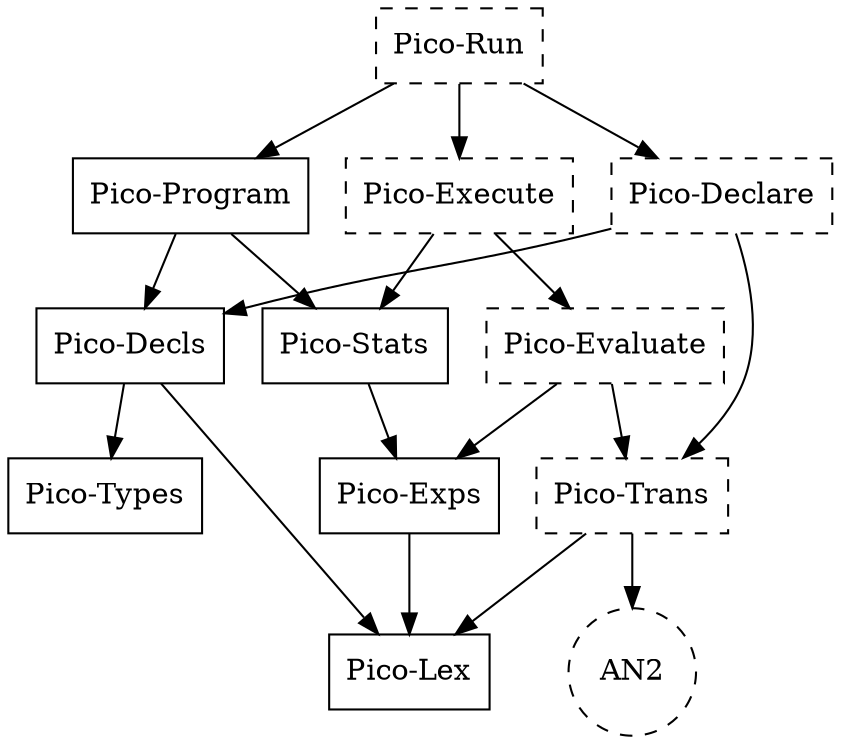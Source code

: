 digraph pico {
	node [shape=box]
	"Pico-Run" -> "Pico-Execute"
	"Pico-Run" -> "Pico-Declare"
	"Pico-Run" -> "Pico-Program"
	"Pico-Execute" -> "Pico-Evaluate"
	"Pico-Execute" -> "Pico-Stats"
	"Pico-Declare" -> "Pico-Trans"
	"Pico-Declare" -> "Pico-Decls"
	"Pico-Program" -> "Pico-Stats"
	"Pico-Program" -> "Pico-Decls"
	"Pico-Evaluate" -> "Pico-Exps"
	"Pico-Evaluate" -> "Pico-Trans"
	"Pico-Stats" -> "Pico-Exps"
	"Pico-Decls" -> "Pico-Types"
	"Pico-Decls" -> "Pico-Lex"
	"Pico-Trans" -> "AN2"
	"Pico-Trans" -> "Pico-Lex"
	"Pico-Exps" -> "Pico-Lex"
/*	"Pico-Lex" -> "asf/syntax/Comments"
	"asf/syntax/Comments" -> "basic/Whitespace"*/

	"Pico-Run" [style=dashed];
	"Pico-Execute" [style=dashed];
	"Pico-Evaluate" [style=dashed];
	"Pico-Declare" [style=dashed];
	"Pico-Trans" [style=dashed];

	"AN2" [shape=circle,style=dashed];
	/*"asf/syntax/Comments" [style=dotted];
	"basic/Whitespace" [style=dotted];*/

}